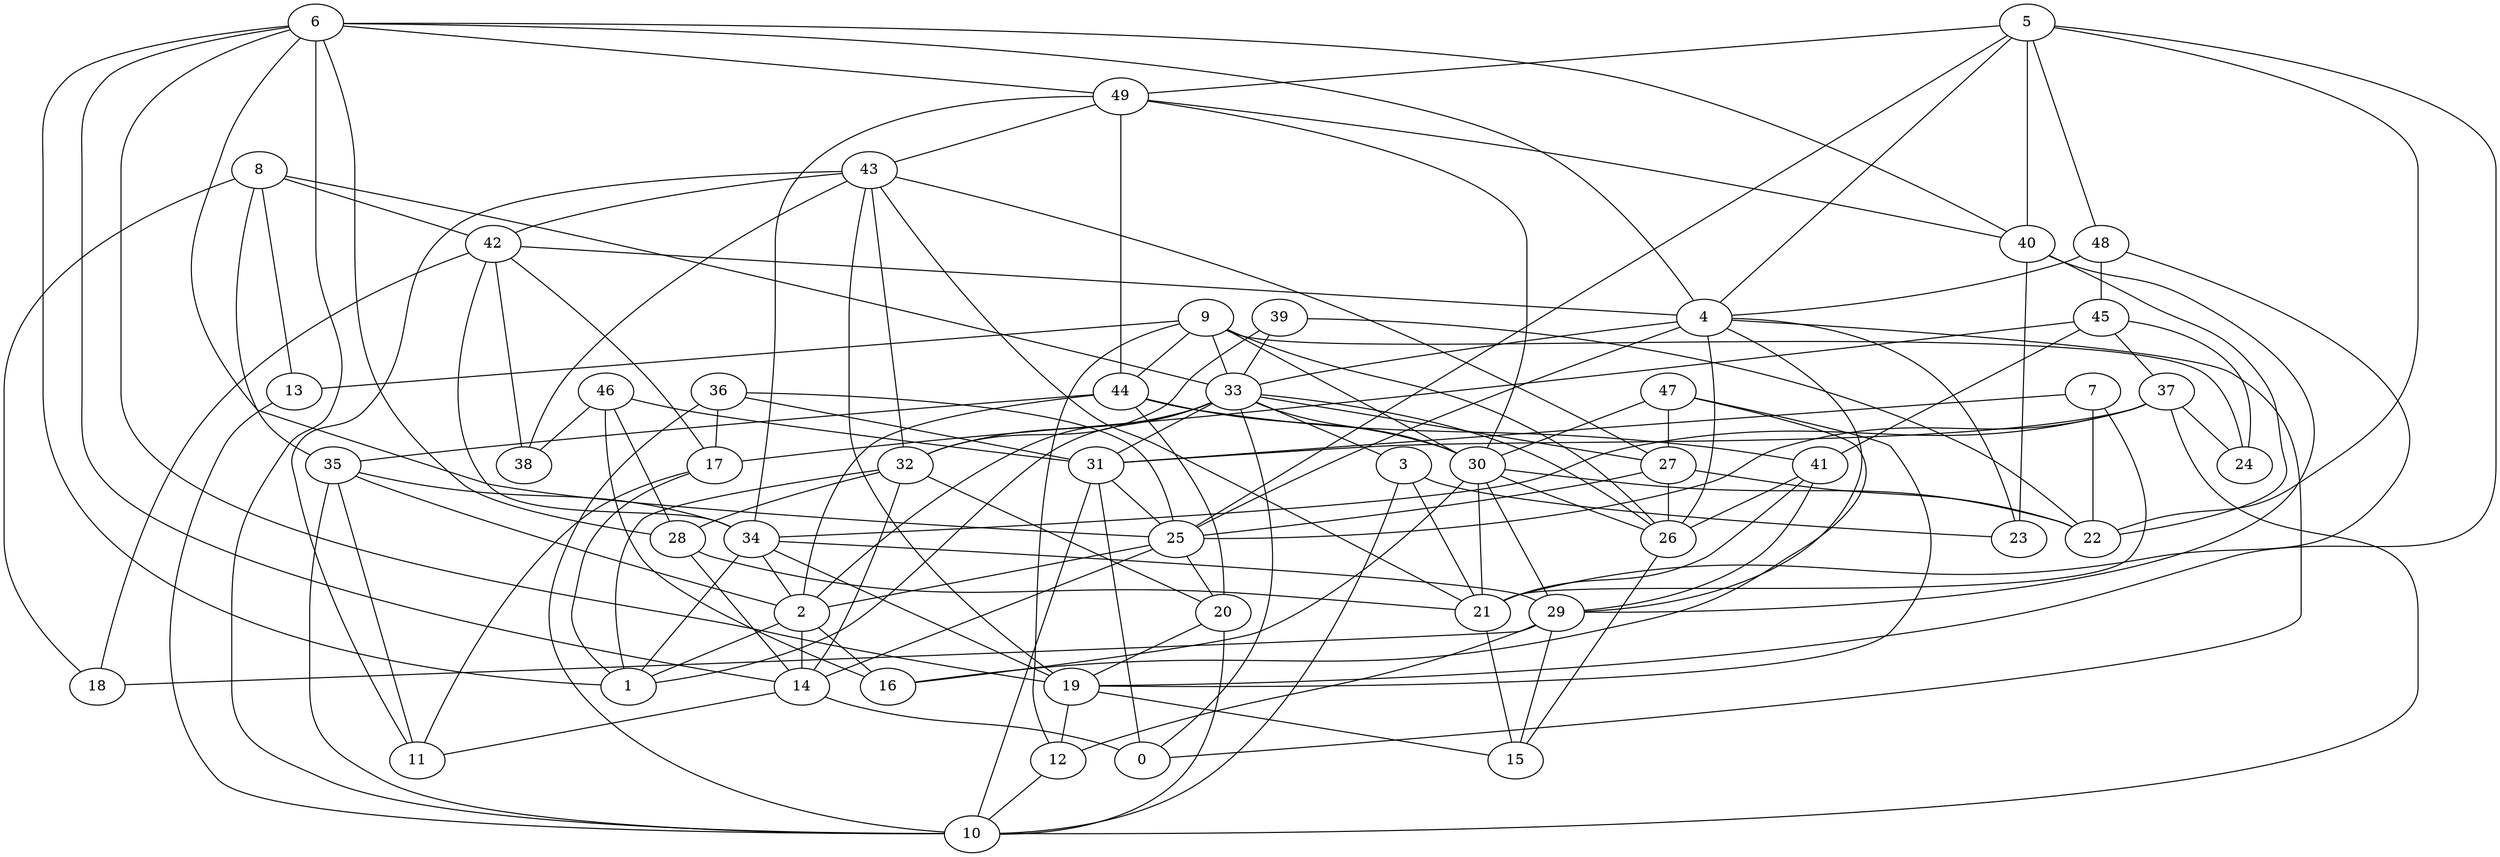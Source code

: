digraph GG_graph {

subgraph G_graph {
edge [color = black]
"46" -> "38" [dir = none]
"46" -> "16" [dir = none]
"39" -> "32" [dir = none]
"39" -> "22" [dir = none]
"47" -> "16" [dir = none]
"47" -> "30" [dir = none]
"47" -> "27" [dir = none]
"7" -> "21" [dir = none]
"7" -> "22" [dir = none]
"13" -> "10" [dir = none]
"29" -> "18" [dir = none]
"29" -> "15" [dir = none]
"29" -> "12" [dir = none]
"34" -> "19" [dir = none]
"14" -> "11" [dir = none]
"14" -> "0" [dir = none]
"19" -> "12" [dir = none]
"20" -> "19" [dir = none]
"44" -> "30" [dir = none]
"44" -> "35" [dir = none]
"44" -> "41" [dir = none]
"44" -> "20" [dir = none]
"33" -> "1" [dir = none]
"33" -> "32" [dir = none]
"33" -> "2" [dir = none]
"33" -> "27" [dir = none]
"33" -> "31" [dir = none]
"33" -> "0" [dir = none]
"43" -> "19" [dir = none]
"43" -> "11" [dir = none]
"43" -> "38" [dir = none]
"4" -> "0" [dir = none]
"4" -> "26" [dir = none]
"4" -> "25" [dir = none]
"4" -> "23" [dir = none]
"9" -> "13" [dir = none]
"9" -> "30" [dir = none]
"9" -> "33" [dir = none]
"9" -> "26" [dir = none]
"9" -> "24" [dir = none]
"36" -> "10" [dir = none]
"36" -> "25" [dir = none]
"36" -> "17" [dir = none]
"36" -> "31" [dir = none]
"8" -> "13" [dir = none]
"8" -> "35" [dir = none]
"8" -> "18" [dir = none]
"8" -> "42" [dir = none]
"21" -> "15" [dir = none]
"37" -> "31" [dir = none]
"37" -> "24" [dir = none]
"37" -> "34" [dir = none]
"37" -> "25" [dir = none]
"32" -> "20" [dir = none]
"32" -> "1" [dir = none]
"26" -> "15" [dir = none]
"25" -> "2" [dir = none]
"25" -> "14" [dir = none]
"40" -> "23" [dir = none]
"40" -> "29" [dir = none]
"17" -> "1" [dir = none]
"3" -> "23" [dir = none]
"3" -> "21" [dir = none]
"3" -> "10" [dir = none]
"45" -> "17" [dir = none]
"45" -> "41" [dir = none]
"30" -> "16" [dir = none]
"30" -> "29" [dir = none]
"30" -> "22" [dir = none]
"30" -> "21" [dir = none]
"6" -> "14" [dir = none]
"6" -> "19" [dir = none]
"6" -> "4" [dir = none]
"6" -> "25" [dir = none]
"6" -> "1" [dir = none]
"6" -> "28" [dir = none]
"48" -> "45" [dir = none]
"5" -> "19" [dir = none]
"5" -> "40" [dir = none]
"5" -> "25" [dir = none]
"5" -> "48" [dir = none]
"49" -> "44" [dir = none]
"49" -> "34" [dir = none]
"49" -> "40" [dir = none]
"42" -> "18" [dir = none]
"42" -> "38" [dir = none]
"42" -> "34" [dir = none]
"42" -> "4" [dir = none]
"28" -> "21" [dir = none]
"28" -> "14" [dir = none]
"41" -> "21" [dir = none]
"27" -> "22" [dir = none]
"27" -> "26" [dir = none]
"27" -> "25" [dir = none]
"35" -> "34" [dir = none]
"35" -> "2" [dir = none]
"35" -> "10" [dir = none]
"35" -> "11" [dir = none]
"47" -> "19" [dir = none]
"34" -> "2" [dir = none]
"8" -> "33" [dir = none]
"6" -> "10" [dir = none]
"43" -> "42" [dir = none]
"39" -> "33" [dir = none]
"44" -> "2" [dir = none]
"49" -> "30" [dir = none]
"43" -> "27" [dir = none]
"30" -> "26" [dir = none]
"40" -> "22" [dir = none]
"12" -> "10" [dir = none]
"34" -> "29" [dir = none]
"48" -> "21" [dir = none]
"45" -> "24" [dir = none]
"9" -> "12" [dir = none]
"31" -> "10" [dir = none]
"2" -> "16" [dir = none]
"41" -> "29" [dir = none]
"46" -> "28" [dir = none]
"49" -> "43" [dir = none]
"33" -> "3" [dir = none]
"2" -> "1" [dir = none]
"46" -> "31" [dir = none]
"42" -> "17" [dir = none]
"5" -> "49" [dir = none]
"43" -> "21" [dir = none]
"37" -> "10" [dir = none]
"4" -> "33" [dir = none]
"2" -> "14" [dir = none]
"9" -> "44" [dir = none]
"19" -> "15" [dir = none]
"33" -> "26" [dir = none]
"6" -> "49" [dir = none]
"31" -> "25" [dir = none]
"7" -> "31" [dir = none]
"25" -> "20" [dir = none]
"20" -> "10" [dir = none]
"4" -> "29" [dir = none]
"5" -> "22" [dir = none]
"32" -> "28" [dir = none]
"45" -> "37" [dir = none]
"6" -> "40" [dir = none]
"5" -> "4" [dir = none]
"31" -> "0" [dir = none]
"43" -> "32" [dir = none]
"32" -> "14" [dir = none]
"17" -> "11" [dir = none]
"33" -> "30" [dir = none]
"48" -> "4" [dir = none]
"34" -> "1" [dir = none]
"41" -> "26" [dir = none]
}

}
